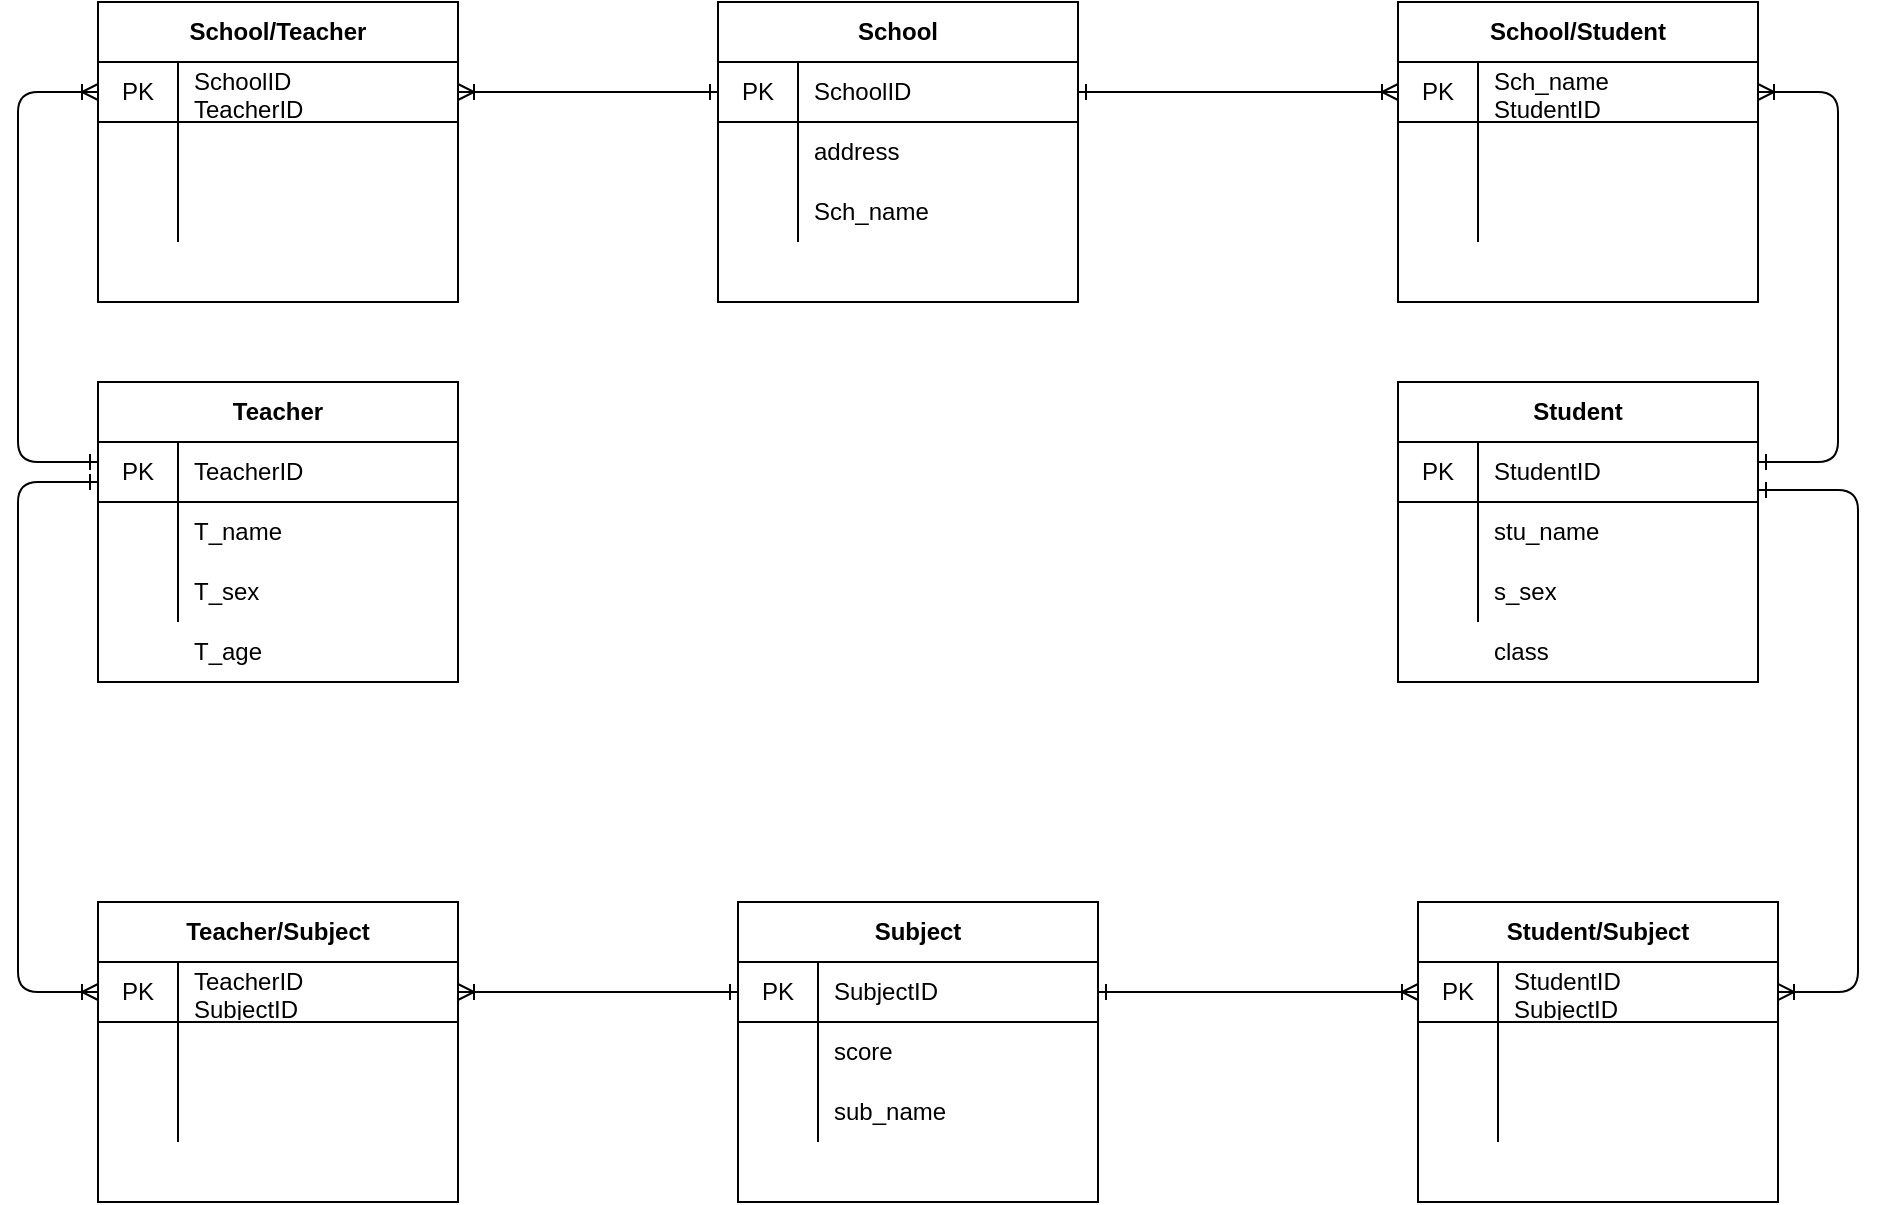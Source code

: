<mxfile version="13.8.0" type="device"><diagram id="IxoozkS9gDbruNhr-x1e" name="Page-1"><mxGraphModel dx="1250" dy="613" grid="1" gridSize="10" guides="1" tooltips="1" connect="1" arrows="1" fold="1" page="1" pageScale="1" pageWidth="2339" pageHeight="3300" math="0" shadow="0"><root><mxCell id="0"/><mxCell id="1" parent="0"/><mxCell id="MLd6cdzpu4DxwursiMrf-26" value="" style="shape=partialRectangle;html=1;whiteSpace=wrap;collapsible=0;dropTarget=0;pointerEvents=0;fillColor=none;top=0;left=0;bottom=0;right=0;points=[[0,0.5],[1,0.5]];portConstraint=eastwest;" parent="1" vertex="1"><mxGeometry x="100" y="280" width="180" height="30" as="geometry"/></mxCell><mxCell id="MLd6cdzpu4DxwursiMrf-27" value="" style="shape=partialRectangle;html=1;whiteSpace=wrap;connectable=0;fillColor=none;top=0;left=0;bottom=0;right=0;overflow=hidden;" parent="MLd6cdzpu4DxwursiMrf-26" vertex="1"><mxGeometry width="40" height="30" as="geometry"/></mxCell><mxCell id="MLd6cdzpu4DxwursiMrf-28" value="T_age" style="shape=partialRectangle;html=1;whiteSpace=wrap;connectable=0;fillColor=none;top=0;left=0;bottom=0;right=0;align=left;spacingLeft=6;overflow=hidden;" parent="1" vertex="1"><mxGeometry x="140" y="400" width="140" height="30" as="geometry"/></mxCell><mxCell id="MLd6cdzpu4DxwursiMrf-52" value="class" style="shape=partialRectangle;html=1;whiteSpace=wrap;connectable=0;fillColor=none;top=0;left=0;bottom=0;right=0;align=left;spacingLeft=6;overflow=hidden;" parent="1" vertex="1"><mxGeometry x="790" y="400" width="140" height="30" as="geometry"/></mxCell><mxCell id="MLd6cdzpu4DxwursiMrf-42" value="Student" style="shape=table;html=1;whiteSpace=wrap;startSize=30;container=1;collapsible=0;childLayout=tableLayout;fixedRows=1;rowLines=0;fontStyle=1;align=center;" parent="1" vertex="1"><mxGeometry x="750" y="280" width="180" height="150" as="geometry"/></mxCell><mxCell id="MLd6cdzpu4DxwursiMrf-43" value="" style="shape=partialRectangle;html=1;whiteSpace=wrap;collapsible=0;dropTarget=0;pointerEvents=0;fillColor=none;top=0;left=0;bottom=1;right=0;points=[[0,0.5],[1,0.5]];portConstraint=eastwest;" parent="MLd6cdzpu4DxwursiMrf-42" vertex="1"><mxGeometry y="30" width="180" height="30" as="geometry"/></mxCell><mxCell id="MLd6cdzpu4DxwursiMrf-44" value="PK" style="shape=partialRectangle;html=1;whiteSpace=wrap;connectable=0;fillColor=none;top=0;left=0;bottom=0;right=0;overflow=hidden;" parent="MLd6cdzpu4DxwursiMrf-43" vertex="1"><mxGeometry width="40" height="30" as="geometry"/></mxCell><mxCell id="MLd6cdzpu4DxwursiMrf-45" value="StudentID" style="shape=partialRectangle;html=1;whiteSpace=wrap;connectable=0;fillColor=none;top=0;left=0;bottom=0;right=0;align=left;spacingLeft=6;overflow=hidden;" parent="MLd6cdzpu4DxwursiMrf-43" vertex="1"><mxGeometry x="40" width="140" height="30" as="geometry"/></mxCell><mxCell id="MLd6cdzpu4DxwursiMrf-46" value="" style="shape=partialRectangle;html=1;whiteSpace=wrap;collapsible=0;dropTarget=0;pointerEvents=0;fillColor=none;top=0;left=0;bottom=0;right=0;points=[[0,0.5],[1,0.5]];portConstraint=eastwest;" parent="MLd6cdzpu4DxwursiMrf-42" vertex="1"><mxGeometry y="60" width="180" height="30" as="geometry"/></mxCell><mxCell id="MLd6cdzpu4DxwursiMrf-47" value="" style="shape=partialRectangle;html=1;whiteSpace=wrap;connectable=0;fillColor=none;top=0;left=0;bottom=0;right=0;overflow=hidden;" parent="MLd6cdzpu4DxwursiMrf-46" vertex="1"><mxGeometry width="40" height="30" as="geometry"/></mxCell><mxCell id="MLd6cdzpu4DxwursiMrf-48" value="stu_name" style="shape=partialRectangle;html=1;whiteSpace=wrap;connectable=0;fillColor=none;top=0;left=0;bottom=0;right=0;align=left;spacingLeft=6;overflow=hidden;" parent="MLd6cdzpu4DxwursiMrf-46" vertex="1"><mxGeometry x="40" width="140" height="30" as="geometry"/></mxCell><mxCell id="MLd6cdzpu4DxwursiMrf-49" value="" style="shape=partialRectangle;html=1;whiteSpace=wrap;collapsible=0;dropTarget=0;pointerEvents=0;fillColor=none;top=0;left=0;bottom=0;right=0;points=[[0,0.5],[1,0.5]];portConstraint=eastwest;" parent="MLd6cdzpu4DxwursiMrf-42" vertex="1"><mxGeometry y="90" width="180" height="30" as="geometry"/></mxCell><mxCell id="MLd6cdzpu4DxwursiMrf-50" value="" style="shape=partialRectangle;html=1;whiteSpace=wrap;connectable=0;fillColor=none;top=0;left=0;bottom=0;right=0;overflow=hidden;" parent="MLd6cdzpu4DxwursiMrf-49" vertex="1"><mxGeometry width="40" height="30" as="geometry"/></mxCell><mxCell id="MLd6cdzpu4DxwursiMrf-51" value="s_sex" style="shape=partialRectangle;html=1;whiteSpace=wrap;connectable=0;fillColor=none;top=0;left=0;bottom=0;right=0;align=left;spacingLeft=6;overflow=hidden;" parent="MLd6cdzpu4DxwursiMrf-49" vertex="1"><mxGeometry x="40" width="140" height="30" as="geometry"/></mxCell><mxCell id="MLd6cdzpu4DxwursiMrf-5" value="School" style="shape=table;html=1;whiteSpace=wrap;startSize=30;container=1;collapsible=0;childLayout=tableLayout;fixedRows=1;rowLines=0;fontStyle=1;align=center;" parent="1" vertex="1"><mxGeometry x="410" y="90" width="180" height="150" as="geometry"/></mxCell><mxCell id="MLd6cdzpu4DxwursiMrf-6" value="" style="shape=partialRectangle;html=1;whiteSpace=wrap;collapsible=0;dropTarget=0;pointerEvents=0;fillColor=none;top=0;left=0;bottom=1;right=0;points=[[0,0.5],[1,0.5]];portConstraint=eastwest;" parent="MLd6cdzpu4DxwursiMrf-5" vertex="1"><mxGeometry y="30" width="180" height="30" as="geometry"/></mxCell><mxCell id="MLd6cdzpu4DxwursiMrf-7" value="PK" style="shape=partialRectangle;html=1;whiteSpace=wrap;connectable=0;fillColor=none;top=0;left=0;bottom=0;right=0;overflow=hidden;" parent="MLd6cdzpu4DxwursiMrf-6" vertex="1"><mxGeometry width="40" height="30" as="geometry"/></mxCell><mxCell id="MLd6cdzpu4DxwursiMrf-8" value="SchoolID" style="shape=partialRectangle;html=1;whiteSpace=wrap;connectable=0;fillColor=none;top=0;left=0;bottom=0;right=0;align=left;spacingLeft=6;overflow=hidden;" parent="MLd6cdzpu4DxwursiMrf-6" vertex="1"><mxGeometry x="40" width="140" height="30" as="geometry"/></mxCell><mxCell id="MLd6cdzpu4DxwursiMrf-9" value="" style="shape=partialRectangle;html=1;whiteSpace=wrap;collapsible=0;dropTarget=0;pointerEvents=0;fillColor=none;top=0;left=0;bottom=0;right=0;points=[[0,0.5],[1,0.5]];portConstraint=eastwest;" parent="MLd6cdzpu4DxwursiMrf-5" vertex="1"><mxGeometry y="60" width="180" height="30" as="geometry"/></mxCell><mxCell id="MLd6cdzpu4DxwursiMrf-10" value="" style="shape=partialRectangle;html=1;whiteSpace=wrap;connectable=0;fillColor=none;top=0;left=0;bottom=0;right=0;overflow=hidden;" parent="MLd6cdzpu4DxwursiMrf-9" vertex="1"><mxGeometry width="40" height="30" as="geometry"/></mxCell><mxCell id="MLd6cdzpu4DxwursiMrf-11" value="address" style="shape=partialRectangle;html=1;whiteSpace=wrap;connectable=0;fillColor=none;top=0;left=0;bottom=0;right=0;align=left;spacingLeft=6;overflow=hidden;" parent="MLd6cdzpu4DxwursiMrf-9" vertex="1"><mxGeometry x="40" width="140" height="30" as="geometry"/></mxCell><mxCell id="MLd6cdzpu4DxwursiMrf-12" value="" style="shape=partialRectangle;html=1;whiteSpace=wrap;collapsible=0;dropTarget=0;pointerEvents=0;fillColor=none;top=0;left=0;bottom=0;right=0;points=[[0,0.5],[1,0.5]];portConstraint=eastwest;" parent="MLd6cdzpu4DxwursiMrf-5" vertex="1"><mxGeometry y="90" width="180" height="30" as="geometry"/></mxCell><mxCell id="MLd6cdzpu4DxwursiMrf-13" value="" style="shape=partialRectangle;html=1;whiteSpace=wrap;connectable=0;fillColor=none;top=0;left=0;bottom=0;right=0;overflow=hidden;" parent="MLd6cdzpu4DxwursiMrf-12" vertex="1"><mxGeometry width="40" height="30" as="geometry"/></mxCell><mxCell id="MLd6cdzpu4DxwursiMrf-14" value="Sch_name" style="shape=partialRectangle;html=1;whiteSpace=wrap;connectable=0;fillColor=none;top=0;left=0;bottom=0;right=0;align=left;spacingLeft=6;overflow=hidden;" parent="MLd6cdzpu4DxwursiMrf-12" vertex="1"><mxGeometry x="40" width="140" height="30" as="geometry"/></mxCell><mxCell id="MLd6cdzpu4DxwursiMrf-15" value="Teacher" style="shape=table;html=1;whiteSpace=wrap;startSize=30;container=1;collapsible=0;childLayout=tableLayout;fixedRows=1;rowLines=0;fontStyle=1;align=center;" parent="1" vertex="1"><mxGeometry x="100" y="280" width="180" height="150" as="geometry"/></mxCell><mxCell id="MLd6cdzpu4DxwursiMrf-16" value="" style="shape=partialRectangle;html=1;whiteSpace=wrap;collapsible=0;dropTarget=0;pointerEvents=0;fillColor=none;top=0;left=0;bottom=1;right=0;points=[[0,0.5],[1,0.5]];portConstraint=eastwest;" parent="MLd6cdzpu4DxwursiMrf-15" vertex="1"><mxGeometry y="30" width="180" height="30" as="geometry"/></mxCell><mxCell id="MLd6cdzpu4DxwursiMrf-17" value="PK" style="shape=partialRectangle;html=1;whiteSpace=wrap;connectable=0;fillColor=none;top=0;left=0;bottom=0;right=0;overflow=hidden;" parent="MLd6cdzpu4DxwursiMrf-16" vertex="1"><mxGeometry width="40" height="30" as="geometry"/></mxCell><mxCell id="MLd6cdzpu4DxwursiMrf-18" value="TeacherID" style="shape=partialRectangle;html=1;whiteSpace=wrap;connectable=0;fillColor=none;top=0;left=0;bottom=0;right=0;align=left;spacingLeft=6;overflow=hidden;" parent="MLd6cdzpu4DxwursiMrf-16" vertex="1"><mxGeometry x="40" width="140" height="30" as="geometry"/></mxCell><mxCell id="MLd6cdzpu4DxwursiMrf-19" value="" style="shape=partialRectangle;html=1;whiteSpace=wrap;collapsible=0;dropTarget=0;pointerEvents=0;fillColor=none;top=0;left=0;bottom=0;right=0;points=[[0,0.5],[1,0.5]];portConstraint=eastwest;" parent="MLd6cdzpu4DxwursiMrf-15" vertex="1"><mxGeometry y="60" width="180" height="30" as="geometry"/></mxCell><mxCell id="MLd6cdzpu4DxwursiMrf-20" value="" style="shape=partialRectangle;html=1;whiteSpace=wrap;connectable=0;fillColor=none;top=0;left=0;bottom=0;right=0;overflow=hidden;" parent="MLd6cdzpu4DxwursiMrf-19" vertex="1"><mxGeometry width="40" height="30" as="geometry"/></mxCell><mxCell id="MLd6cdzpu4DxwursiMrf-21" value="T_name" style="shape=partialRectangle;html=1;whiteSpace=wrap;connectable=0;fillColor=none;top=0;left=0;bottom=0;right=0;align=left;spacingLeft=6;overflow=hidden;" parent="MLd6cdzpu4DxwursiMrf-19" vertex="1"><mxGeometry x="40" width="140" height="30" as="geometry"/></mxCell><mxCell id="MLd6cdzpu4DxwursiMrf-22" value="" style="shape=partialRectangle;html=1;whiteSpace=wrap;collapsible=0;dropTarget=0;pointerEvents=0;fillColor=none;top=0;left=0;bottom=0;right=0;points=[[0,0.5],[1,0.5]];portConstraint=eastwest;" parent="MLd6cdzpu4DxwursiMrf-15" vertex="1"><mxGeometry y="90" width="180" height="30" as="geometry"/></mxCell><mxCell id="MLd6cdzpu4DxwursiMrf-23" value="" style="shape=partialRectangle;html=1;whiteSpace=wrap;connectable=0;fillColor=none;top=0;left=0;bottom=0;right=0;overflow=hidden;" parent="MLd6cdzpu4DxwursiMrf-22" vertex="1"><mxGeometry width="40" height="30" as="geometry"/></mxCell><mxCell id="MLd6cdzpu4DxwursiMrf-24" value="T_sex" style="shape=partialRectangle;html=1;whiteSpace=wrap;connectable=0;fillColor=none;top=0;left=0;bottom=0;right=0;align=left;spacingLeft=6;overflow=hidden;" parent="MLd6cdzpu4DxwursiMrf-22" vertex="1"><mxGeometry x="40" width="140" height="30" as="geometry"/></mxCell><mxCell id="MLd6cdzpu4DxwursiMrf-91" value="School/Student" style="shape=table;html=1;whiteSpace=wrap;startSize=30;container=1;collapsible=0;childLayout=tableLayout;fixedRows=1;rowLines=0;fontStyle=1;align=center;" parent="1" vertex="1"><mxGeometry x="750" y="90" width="180" height="150" as="geometry"/></mxCell><mxCell id="MLd6cdzpu4DxwursiMrf-92" value="" style="shape=partialRectangle;html=1;whiteSpace=wrap;collapsible=0;dropTarget=0;pointerEvents=0;fillColor=none;top=0;left=0;bottom=1;right=0;points=[[0,0.5],[1,0.5]];portConstraint=eastwest;" parent="MLd6cdzpu4DxwursiMrf-91" vertex="1"><mxGeometry y="30" width="180" height="30" as="geometry"/></mxCell><mxCell id="MLd6cdzpu4DxwursiMrf-93" value="PK" style="shape=partialRectangle;html=1;whiteSpace=wrap;connectable=0;fillColor=none;top=0;left=0;bottom=0;right=0;overflow=hidden;" parent="MLd6cdzpu4DxwursiMrf-92" vertex="1"><mxGeometry width="40" height="30" as="geometry"/></mxCell><mxCell id="MLd6cdzpu4DxwursiMrf-94" value="Sch_name&lt;br&gt;StudentID" style="shape=partialRectangle;html=1;whiteSpace=wrap;connectable=0;fillColor=none;top=0;left=0;bottom=0;right=0;align=left;spacingLeft=6;overflow=hidden;" parent="MLd6cdzpu4DxwursiMrf-92" vertex="1"><mxGeometry x="40" width="140" height="30" as="geometry"/></mxCell><mxCell id="MLd6cdzpu4DxwursiMrf-95" value="" style="shape=partialRectangle;html=1;whiteSpace=wrap;collapsible=0;dropTarget=0;pointerEvents=0;fillColor=none;top=0;left=0;bottom=0;right=0;points=[[0,0.5],[1,0.5]];portConstraint=eastwest;" parent="MLd6cdzpu4DxwursiMrf-91" vertex="1"><mxGeometry y="60" width="180" height="30" as="geometry"/></mxCell><mxCell id="MLd6cdzpu4DxwursiMrf-96" value="" style="shape=partialRectangle;html=1;whiteSpace=wrap;connectable=0;fillColor=none;top=0;left=0;bottom=0;right=0;overflow=hidden;" parent="MLd6cdzpu4DxwursiMrf-95" vertex="1"><mxGeometry width="40" height="30" as="geometry"/></mxCell><mxCell id="MLd6cdzpu4DxwursiMrf-97" value="" style="shape=partialRectangle;html=1;whiteSpace=wrap;connectable=0;fillColor=none;top=0;left=0;bottom=0;right=0;align=left;spacingLeft=6;overflow=hidden;" parent="MLd6cdzpu4DxwursiMrf-95" vertex="1"><mxGeometry x="40" width="140" height="30" as="geometry"/></mxCell><mxCell id="MLd6cdzpu4DxwursiMrf-98" value="" style="shape=partialRectangle;html=1;whiteSpace=wrap;collapsible=0;dropTarget=0;pointerEvents=0;fillColor=none;top=0;left=0;bottom=0;right=0;points=[[0,0.5],[1,0.5]];portConstraint=eastwest;" parent="MLd6cdzpu4DxwursiMrf-91" vertex="1"><mxGeometry y="90" width="180" height="30" as="geometry"/></mxCell><mxCell id="MLd6cdzpu4DxwursiMrf-99" value="" style="shape=partialRectangle;html=1;whiteSpace=wrap;connectable=0;fillColor=none;top=0;left=0;bottom=0;right=0;overflow=hidden;" parent="MLd6cdzpu4DxwursiMrf-98" vertex="1"><mxGeometry width="40" height="30" as="geometry"/></mxCell><mxCell id="MLd6cdzpu4DxwursiMrf-100" value="" style="shape=partialRectangle;html=1;whiteSpace=wrap;connectable=0;fillColor=none;top=0;left=0;bottom=0;right=0;align=left;spacingLeft=6;overflow=hidden;" parent="MLd6cdzpu4DxwursiMrf-98" vertex="1"><mxGeometry x="40" width="140" height="30" as="geometry"/></mxCell><mxCell id="MLd6cdzpu4DxwursiMrf-53" value="Subject" style="shape=table;html=1;whiteSpace=wrap;startSize=30;container=1;collapsible=0;childLayout=tableLayout;fixedRows=1;rowLines=0;fontStyle=1;align=center;" parent="1" vertex="1"><mxGeometry x="420" y="540" width="180" height="150" as="geometry"/></mxCell><mxCell id="MLd6cdzpu4DxwursiMrf-54" value="" style="shape=partialRectangle;html=1;whiteSpace=wrap;collapsible=0;dropTarget=0;pointerEvents=0;fillColor=none;top=0;left=0;bottom=1;right=0;points=[[0,0.5],[1,0.5]];portConstraint=eastwest;" parent="MLd6cdzpu4DxwursiMrf-53" vertex="1"><mxGeometry y="30" width="180" height="30" as="geometry"/></mxCell><mxCell id="MLd6cdzpu4DxwursiMrf-55" value="PK" style="shape=partialRectangle;html=1;whiteSpace=wrap;connectable=0;fillColor=none;top=0;left=0;bottom=0;right=0;overflow=hidden;" parent="MLd6cdzpu4DxwursiMrf-54" vertex="1"><mxGeometry width="40" height="30" as="geometry"/></mxCell><mxCell id="MLd6cdzpu4DxwursiMrf-56" value="SubjectID" style="shape=partialRectangle;html=1;whiteSpace=wrap;connectable=0;fillColor=none;top=0;left=0;bottom=0;right=0;align=left;spacingLeft=6;overflow=hidden;" parent="MLd6cdzpu4DxwursiMrf-54" vertex="1"><mxGeometry x="40" width="140" height="30" as="geometry"/></mxCell><mxCell id="MLd6cdzpu4DxwursiMrf-57" value="" style="shape=partialRectangle;html=1;whiteSpace=wrap;collapsible=0;dropTarget=0;pointerEvents=0;fillColor=none;top=0;left=0;bottom=0;right=0;points=[[0,0.5],[1,0.5]];portConstraint=eastwest;" parent="MLd6cdzpu4DxwursiMrf-53" vertex="1"><mxGeometry y="60" width="180" height="30" as="geometry"/></mxCell><mxCell id="MLd6cdzpu4DxwursiMrf-58" value="" style="shape=partialRectangle;html=1;whiteSpace=wrap;connectable=0;fillColor=none;top=0;left=0;bottom=0;right=0;overflow=hidden;" parent="MLd6cdzpu4DxwursiMrf-57" vertex="1"><mxGeometry width="40" height="30" as="geometry"/></mxCell><mxCell id="MLd6cdzpu4DxwursiMrf-59" value="score" style="shape=partialRectangle;html=1;whiteSpace=wrap;connectable=0;fillColor=none;top=0;left=0;bottom=0;right=0;align=left;spacingLeft=6;overflow=hidden;" parent="MLd6cdzpu4DxwursiMrf-57" vertex="1"><mxGeometry x="40" width="140" height="30" as="geometry"/></mxCell><mxCell id="MLd6cdzpu4DxwursiMrf-60" value="" style="shape=partialRectangle;html=1;whiteSpace=wrap;collapsible=0;dropTarget=0;pointerEvents=0;fillColor=none;top=0;left=0;bottom=0;right=0;points=[[0,0.5],[1,0.5]];portConstraint=eastwest;" parent="MLd6cdzpu4DxwursiMrf-53" vertex="1"><mxGeometry y="90" width="180" height="30" as="geometry"/></mxCell><mxCell id="MLd6cdzpu4DxwursiMrf-61" value="" style="shape=partialRectangle;html=1;whiteSpace=wrap;connectable=0;fillColor=none;top=0;left=0;bottom=0;right=0;overflow=hidden;" parent="MLd6cdzpu4DxwursiMrf-60" vertex="1"><mxGeometry width="40" height="30" as="geometry"/></mxCell><mxCell id="MLd6cdzpu4DxwursiMrf-62" value="sub_name" style="shape=partialRectangle;html=1;whiteSpace=wrap;connectable=0;fillColor=none;top=0;left=0;bottom=0;right=0;align=left;spacingLeft=6;overflow=hidden;" parent="MLd6cdzpu4DxwursiMrf-60" vertex="1"><mxGeometry x="40" width="140" height="30" as="geometry"/></mxCell><mxCell id="MLd6cdzpu4DxwursiMrf-65" value="School/Teacher" style="shape=table;html=1;whiteSpace=wrap;startSize=30;container=1;collapsible=0;childLayout=tableLayout;fixedRows=1;rowLines=0;fontStyle=1;align=center;" parent="1" vertex="1"><mxGeometry x="100" y="90" width="180" height="150" as="geometry"/></mxCell><mxCell id="MLd6cdzpu4DxwursiMrf-66" value="" style="shape=partialRectangle;html=1;whiteSpace=wrap;collapsible=0;dropTarget=0;pointerEvents=0;fillColor=none;top=0;left=0;bottom=1;right=0;points=[[0,0.5],[1,0.5]];portConstraint=eastwest;" parent="MLd6cdzpu4DxwursiMrf-65" vertex="1"><mxGeometry y="30" width="180" height="30" as="geometry"/></mxCell><mxCell id="MLd6cdzpu4DxwursiMrf-67" value="PK" style="shape=partialRectangle;html=1;whiteSpace=wrap;connectable=0;fillColor=none;top=0;left=0;bottom=0;right=0;overflow=hidden;" parent="MLd6cdzpu4DxwursiMrf-66" vertex="1"><mxGeometry width="40" height="30" as="geometry"/></mxCell><mxCell id="MLd6cdzpu4DxwursiMrf-68" value="SchoolID&lt;br&gt;TeacherID" style="shape=partialRectangle;html=1;whiteSpace=wrap;connectable=0;fillColor=none;top=0;left=0;bottom=0;right=0;align=left;spacingLeft=6;overflow=hidden;" parent="MLd6cdzpu4DxwursiMrf-66" vertex="1"><mxGeometry x="40" width="140" height="30" as="geometry"/></mxCell><mxCell id="MLd6cdzpu4DxwursiMrf-69" value="" style="shape=partialRectangle;html=1;whiteSpace=wrap;collapsible=0;dropTarget=0;pointerEvents=0;fillColor=none;top=0;left=0;bottom=0;right=0;points=[[0,0.5],[1,0.5]];portConstraint=eastwest;" parent="MLd6cdzpu4DxwursiMrf-65" vertex="1"><mxGeometry y="60" width="180" height="30" as="geometry"/></mxCell><mxCell id="MLd6cdzpu4DxwursiMrf-70" value="" style="shape=partialRectangle;html=1;whiteSpace=wrap;connectable=0;fillColor=none;top=0;left=0;bottom=0;right=0;overflow=hidden;" parent="MLd6cdzpu4DxwursiMrf-69" vertex="1"><mxGeometry width="40" height="30" as="geometry"/></mxCell><mxCell id="MLd6cdzpu4DxwursiMrf-71" value="" style="shape=partialRectangle;html=1;whiteSpace=wrap;connectable=0;fillColor=none;top=0;left=0;bottom=0;right=0;align=left;spacingLeft=6;overflow=hidden;" parent="MLd6cdzpu4DxwursiMrf-69" vertex="1"><mxGeometry x="40" width="140" height="30" as="geometry"/></mxCell><mxCell id="MLd6cdzpu4DxwursiMrf-72" value="" style="shape=partialRectangle;html=1;whiteSpace=wrap;collapsible=0;dropTarget=0;pointerEvents=0;fillColor=none;top=0;left=0;bottom=0;right=0;points=[[0,0.5],[1,0.5]];portConstraint=eastwest;" parent="MLd6cdzpu4DxwursiMrf-65" vertex="1"><mxGeometry y="90" width="180" height="30" as="geometry"/></mxCell><mxCell id="MLd6cdzpu4DxwursiMrf-73" value="" style="shape=partialRectangle;html=1;whiteSpace=wrap;connectable=0;fillColor=none;top=0;left=0;bottom=0;right=0;overflow=hidden;" parent="MLd6cdzpu4DxwursiMrf-72" vertex="1"><mxGeometry width="40" height="30" as="geometry"/></mxCell><mxCell id="MLd6cdzpu4DxwursiMrf-74" value="" style="shape=partialRectangle;html=1;whiteSpace=wrap;connectable=0;fillColor=none;top=0;left=0;bottom=0;right=0;align=left;spacingLeft=6;overflow=hidden;" parent="MLd6cdzpu4DxwursiMrf-72" vertex="1"><mxGeometry x="40" width="140" height="30" as="geometry"/></mxCell><mxCell id="MLd6cdzpu4DxwursiMrf-75" value="" style="endArrow=ERone;html=1;exitX=1;exitY=0.5;exitDx=0;exitDy=0;entryX=0;entryY=0.5;entryDx=0;entryDy=0;endFill=0;startArrow=ERoneToMany;startFill=0;" parent="1" source="MLd6cdzpu4DxwursiMrf-66" target="MLd6cdzpu4DxwursiMrf-6" edge="1"><mxGeometry width="50" height="50" relative="1" as="geometry"><mxPoint x="390" y="340" as="sourcePoint"/><mxPoint x="440" y="290" as="targetPoint"/></mxGeometry></mxCell><mxCell id="MLd6cdzpu4DxwursiMrf-77" value="" style="edgeStyle=elbowEdgeStyle;elbow=horizontal;endArrow=ERoneToMany;html=1;entryX=0;entryY=0.5;entryDx=0;entryDy=0;endFill=0;startArrow=ERone;startFill=0;" parent="1" target="MLd6cdzpu4DxwursiMrf-66" edge="1"><mxGeometry width="50" height="50" relative="1" as="geometry"><mxPoint x="100" y="320" as="sourcePoint"/><mxPoint x="440" y="290" as="targetPoint"/><Array as="points"><mxPoint x="60" y="320"/><mxPoint x="60" y="230"/></Array></mxGeometry></mxCell><mxCell id="MLd6cdzpu4DxwursiMrf-88" value="" style="endArrow=ERone;html=1;exitX=1;exitY=0.5;exitDx=0;exitDy=0;entryX=0;entryY=0.5;entryDx=0;entryDy=0;endFill=0;startArrow=ERoneToMany;startFill=0;" parent="1" source="MLd6cdzpu4DxwursiMrf-79" target="MLd6cdzpu4DxwursiMrf-54" edge="1"><mxGeometry width="50" height="50" relative="1" as="geometry"><mxPoint x="310" y="470" as="sourcePoint"/><mxPoint x="440" y="470" as="targetPoint"/></mxGeometry></mxCell><mxCell id="MLd6cdzpu4DxwursiMrf-78" value="Teacher/Subject" style="shape=table;html=1;whiteSpace=wrap;startSize=30;container=1;collapsible=0;childLayout=tableLayout;fixedRows=1;rowLines=0;fontStyle=1;align=center;" parent="1" vertex="1"><mxGeometry x="100" y="540" width="180" height="150" as="geometry"/></mxCell><mxCell id="MLd6cdzpu4DxwursiMrf-79" value="" style="shape=partialRectangle;html=1;whiteSpace=wrap;collapsible=0;dropTarget=0;pointerEvents=0;fillColor=none;top=0;left=0;bottom=1;right=0;points=[[0,0.5],[1,0.5]];portConstraint=eastwest;" parent="MLd6cdzpu4DxwursiMrf-78" vertex="1"><mxGeometry y="30" width="180" height="30" as="geometry"/></mxCell><mxCell id="MLd6cdzpu4DxwursiMrf-80" value="PK" style="shape=partialRectangle;html=1;whiteSpace=wrap;connectable=0;fillColor=none;top=0;left=0;bottom=0;right=0;overflow=hidden;" parent="MLd6cdzpu4DxwursiMrf-79" vertex="1"><mxGeometry width="40" height="30" as="geometry"/></mxCell><mxCell id="MLd6cdzpu4DxwursiMrf-81" value="TeacherID&lt;br&gt;SubjectID" style="shape=partialRectangle;html=1;whiteSpace=wrap;connectable=0;fillColor=none;top=0;left=0;bottom=0;right=0;align=left;spacingLeft=6;overflow=hidden;" parent="MLd6cdzpu4DxwursiMrf-79" vertex="1"><mxGeometry x="40" width="140" height="30" as="geometry"/></mxCell><mxCell id="MLd6cdzpu4DxwursiMrf-82" value="" style="shape=partialRectangle;html=1;whiteSpace=wrap;collapsible=0;dropTarget=0;pointerEvents=0;fillColor=none;top=0;left=0;bottom=0;right=0;points=[[0,0.5],[1,0.5]];portConstraint=eastwest;" parent="MLd6cdzpu4DxwursiMrf-78" vertex="1"><mxGeometry y="60" width="180" height="30" as="geometry"/></mxCell><mxCell id="MLd6cdzpu4DxwursiMrf-83" value="" style="shape=partialRectangle;html=1;whiteSpace=wrap;connectable=0;fillColor=none;top=0;left=0;bottom=0;right=0;overflow=hidden;" parent="MLd6cdzpu4DxwursiMrf-82" vertex="1"><mxGeometry width="40" height="30" as="geometry"/></mxCell><mxCell id="MLd6cdzpu4DxwursiMrf-84" value="" style="shape=partialRectangle;html=1;whiteSpace=wrap;connectable=0;fillColor=none;top=0;left=0;bottom=0;right=0;align=left;spacingLeft=6;overflow=hidden;" parent="MLd6cdzpu4DxwursiMrf-82" vertex="1"><mxGeometry x="40" width="140" height="30" as="geometry"/></mxCell><mxCell id="MLd6cdzpu4DxwursiMrf-85" value="" style="shape=partialRectangle;html=1;whiteSpace=wrap;collapsible=0;dropTarget=0;pointerEvents=0;fillColor=none;top=0;left=0;bottom=0;right=0;points=[[0,0.5],[1,0.5]];portConstraint=eastwest;" parent="MLd6cdzpu4DxwursiMrf-78" vertex="1"><mxGeometry y="90" width="180" height="30" as="geometry"/></mxCell><mxCell id="MLd6cdzpu4DxwursiMrf-86" value="" style="shape=partialRectangle;html=1;whiteSpace=wrap;connectable=0;fillColor=none;top=0;left=0;bottom=0;right=0;overflow=hidden;" parent="MLd6cdzpu4DxwursiMrf-85" vertex="1"><mxGeometry width="40" height="30" as="geometry"/></mxCell><mxCell id="MLd6cdzpu4DxwursiMrf-87" value="" style="shape=partialRectangle;html=1;whiteSpace=wrap;connectable=0;fillColor=none;top=0;left=0;bottom=0;right=0;align=left;spacingLeft=6;overflow=hidden;" parent="MLd6cdzpu4DxwursiMrf-85" vertex="1"><mxGeometry x="40" width="140" height="30" as="geometry"/></mxCell><mxCell id="MLd6cdzpu4DxwursiMrf-90" value="" style="edgeStyle=elbowEdgeStyle;elbow=horizontal;endArrow=ERoneToMany;html=1;entryX=0;entryY=0.5;entryDx=0;entryDy=0;endFill=0;startArrow=ERone;startFill=0;" parent="1" target="MLd6cdzpu4DxwursiMrf-79" edge="1"><mxGeometry width="50" height="50" relative="1" as="geometry"><mxPoint x="100" y="330" as="sourcePoint"/><mxPoint x="450" y="320" as="targetPoint"/><Array as="points"><mxPoint x="60" y="460"/></Array></mxGeometry></mxCell><mxCell id="MLd6cdzpu4DxwursiMrf-101" value="" style="endArrow=ERone;html=1;exitX=0;exitY=0.5;exitDx=0;exitDy=0;entryX=1;entryY=0.5;entryDx=0;entryDy=0;endFill=0;startArrow=ERoneToMany;startFill=0;" parent="1" source="MLd6cdzpu4DxwursiMrf-92" target="MLd6cdzpu4DxwursiMrf-6" edge="1"><mxGeometry width="50" height="50" relative="1" as="geometry"><mxPoint x="290" y="145" as="sourcePoint"/><mxPoint x="420" y="145" as="targetPoint"/></mxGeometry></mxCell><mxCell id="MLd6cdzpu4DxwursiMrf-102" value="" style="edgeStyle=elbowEdgeStyle;elbow=horizontal;endArrow=ERoneToMany;html=1;entryX=1;entryY=0.5;entryDx=0;entryDy=0;endFill=0;startArrow=ERone;startFill=0;" parent="1" target="MLd6cdzpu4DxwursiMrf-92" edge="1"><mxGeometry width="50" height="50" relative="1" as="geometry"><mxPoint x="930" y="320" as="sourcePoint"/><mxPoint x="110" y="145" as="targetPoint"/><Array as="points"><mxPoint x="970" y="210"/><mxPoint x="70" y="240"/></Array></mxGeometry></mxCell><mxCell id="MLd6cdzpu4DxwursiMrf-103" value="Student/Subject" style="shape=table;html=1;whiteSpace=wrap;startSize=30;container=1;collapsible=0;childLayout=tableLayout;fixedRows=1;rowLines=0;fontStyle=1;align=center;" parent="1" vertex="1"><mxGeometry x="760" y="540" width="180" height="150" as="geometry"/></mxCell><mxCell id="MLd6cdzpu4DxwursiMrf-104" value="" style="shape=partialRectangle;html=1;whiteSpace=wrap;collapsible=0;dropTarget=0;pointerEvents=0;fillColor=none;top=0;left=0;bottom=1;right=0;points=[[0,0.5],[1,0.5]];portConstraint=eastwest;" parent="MLd6cdzpu4DxwursiMrf-103" vertex="1"><mxGeometry y="30" width="180" height="30" as="geometry"/></mxCell><mxCell id="MLd6cdzpu4DxwursiMrf-105" value="PK" style="shape=partialRectangle;html=1;whiteSpace=wrap;connectable=0;fillColor=none;top=0;left=0;bottom=0;right=0;overflow=hidden;" parent="MLd6cdzpu4DxwursiMrf-104" vertex="1"><mxGeometry width="40" height="30" as="geometry"/></mxCell><mxCell id="MLd6cdzpu4DxwursiMrf-106" value="StudentID&lt;br&gt;SubjectID" style="shape=partialRectangle;html=1;whiteSpace=wrap;connectable=0;fillColor=none;top=0;left=0;bottom=0;right=0;align=left;spacingLeft=6;overflow=hidden;" parent="MLd6cdzpu4DxwursiMrf-104" vertex="1"><mxGeometry x="40" width="140" height="30" as="geometry"/></mxCell><mxCell id="MLd6cdzpu4DxwursiMrf-107" value="" style="shape=partialRectangle;html=1;whiteSpace=wrap;collapsible=0;dropTarget=0;pointerEvents=0;fillColor=none;top=0;left=0;bottom=0;right=0;points=[[0,0.5],[1,0.5]];portConstraint=eastwest;" parent="MLd6cdzpu4DxwursiMrf-103" vertex="1"><mxGeometry y="60" width="180" height="30" as="geometry"/></mxCell><mxCell id="MLd6cdzpu4DxwursiMrf-108" value="" style="shape=partialRectangle;html=1;whiteSpace=wrap;connectable=0;fillColor=none;top=0;left=0;bottom=0;right=0;overflow=hidden;" parent="MLd6cdzpu4DxwursiMrf-107" vertex="1"><mxGeometry width="40" height="30" as="geometry"/></mxCell><mxCell id="MLd6cdzpu4DxwursiMrf-109" value="" style="shape=partialRectangle;html=1;whiteSpace=wrap;connectable=0;fillColor=none;top=0;left=0;bottom=0;right=0;align=left;spacingLeft=6;overflow=hidden;" parent="MLd6cdzpu4DxwursiMrf-107" vertex="1"><mxGeometry x="40" width="140" height="30" as="geometry"/></mxCell><mxCell id="MLd6cdzpu4DxwursiMrf-110" value="" style="shape=partialRectangle;html=1;whiteSpace=wrap;collapsible=0;dropTarget=0;pointerEvents=0;fillColor=none;top=0;left=0;bottom=0;right=0;points=[[0,0.5],[1,0.5]];portConstraint=eastwest;" parent="MLd6cdzpu4DxwursiMrf-103" vertex="1"><mxGeometry y="90" width="180" height="30" as="geometry"/></mxCell><mxCell id="MLd6cdzpu4DxwursiMrf-111" value="" style="shape=partialRectangle;html=1;whiteSpace=wrap;connectable=0;fillColor=none;top=0;left=0;bottom=0;right=0;overflow=hidden;" parent="MLd6cdzpu4DxwursiMrf-110" vertex="1"><mxGeometry width="40" height="30" as="geometry"/></mxCell><mxCell id="MLd6cdzpu4DxwursiMrf-112" value="" style="shape=partialRectangle;html=1;whiteSpace=wrap;connectable=0;fillColor=none;top=0;left=0;bottom=0;right=0;align=left;spacingLeft=6;overflow=hidden;" parent="MLd6cdzpu4DxwursiMrf-110" vertex="1"><mxGeometry x="40" width="140" height="30" as="geometry"/></mxCell><mxCell id="MLd6cdzpu4DxwursiMrf-113" value="" style="endArrow=ERone;html=1;entryX=1;entryY=0.5;entryDx=0;entryDy=0;endFill=0;startArrow=ERoneToMany;startFill=0;" parent="1" source="MLd6cdzpu4DxwursiMrf-104" target="MLd6cdzpu4DxwursiMrf-54" edge="1"><mxGeometry width="50" height="50" relative="1" as="geometry"><mxPoint x="290" y="595" as="sourcePoint"/><mxPoint x="430" y="595" as="targetPoint"/></mxGeometry></mxCell><mxCell id="MLd6cdzpu4DxwursiMrf-114" value="" style="edgeStyle=elbowEdgeStyle;elbow=horizontal;endArrow=ERoneToMany;html=1;entryX=1;entryY=0.5;entryDx=0;entryDy=0;endFill=0;startArrow=ERone;startFill=0;" parent="1" target="MLd6cdzpu4DxwursiMrf-104" edge="1"><mxGeometry width="50" height="50" relative="1" as="geometry"><mxPoint x="930" y="334" as="sourcePoint"/><mxPoint x="940" y="145" as="targetPoint"/><Array as="points"><mxPoint x="980" y="220"/><mxPoint x="80" y="250"/></Array></mxGeometry></mxCell></root></mxGraphModel></diagram></mxfile>